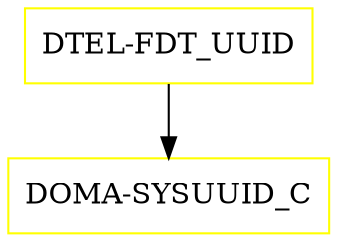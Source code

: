 digraph G {
  "DTEL-FDT_UUID" [shape=box,color=yellow];
  "DOMA-SYSUUID_C" [shape=box,color=yellow,URL="./DOMA_SYSUUID_C.html"];
  "DTEL-FDT_UUID" -> "DOMA-SYSUUID_C";
}

